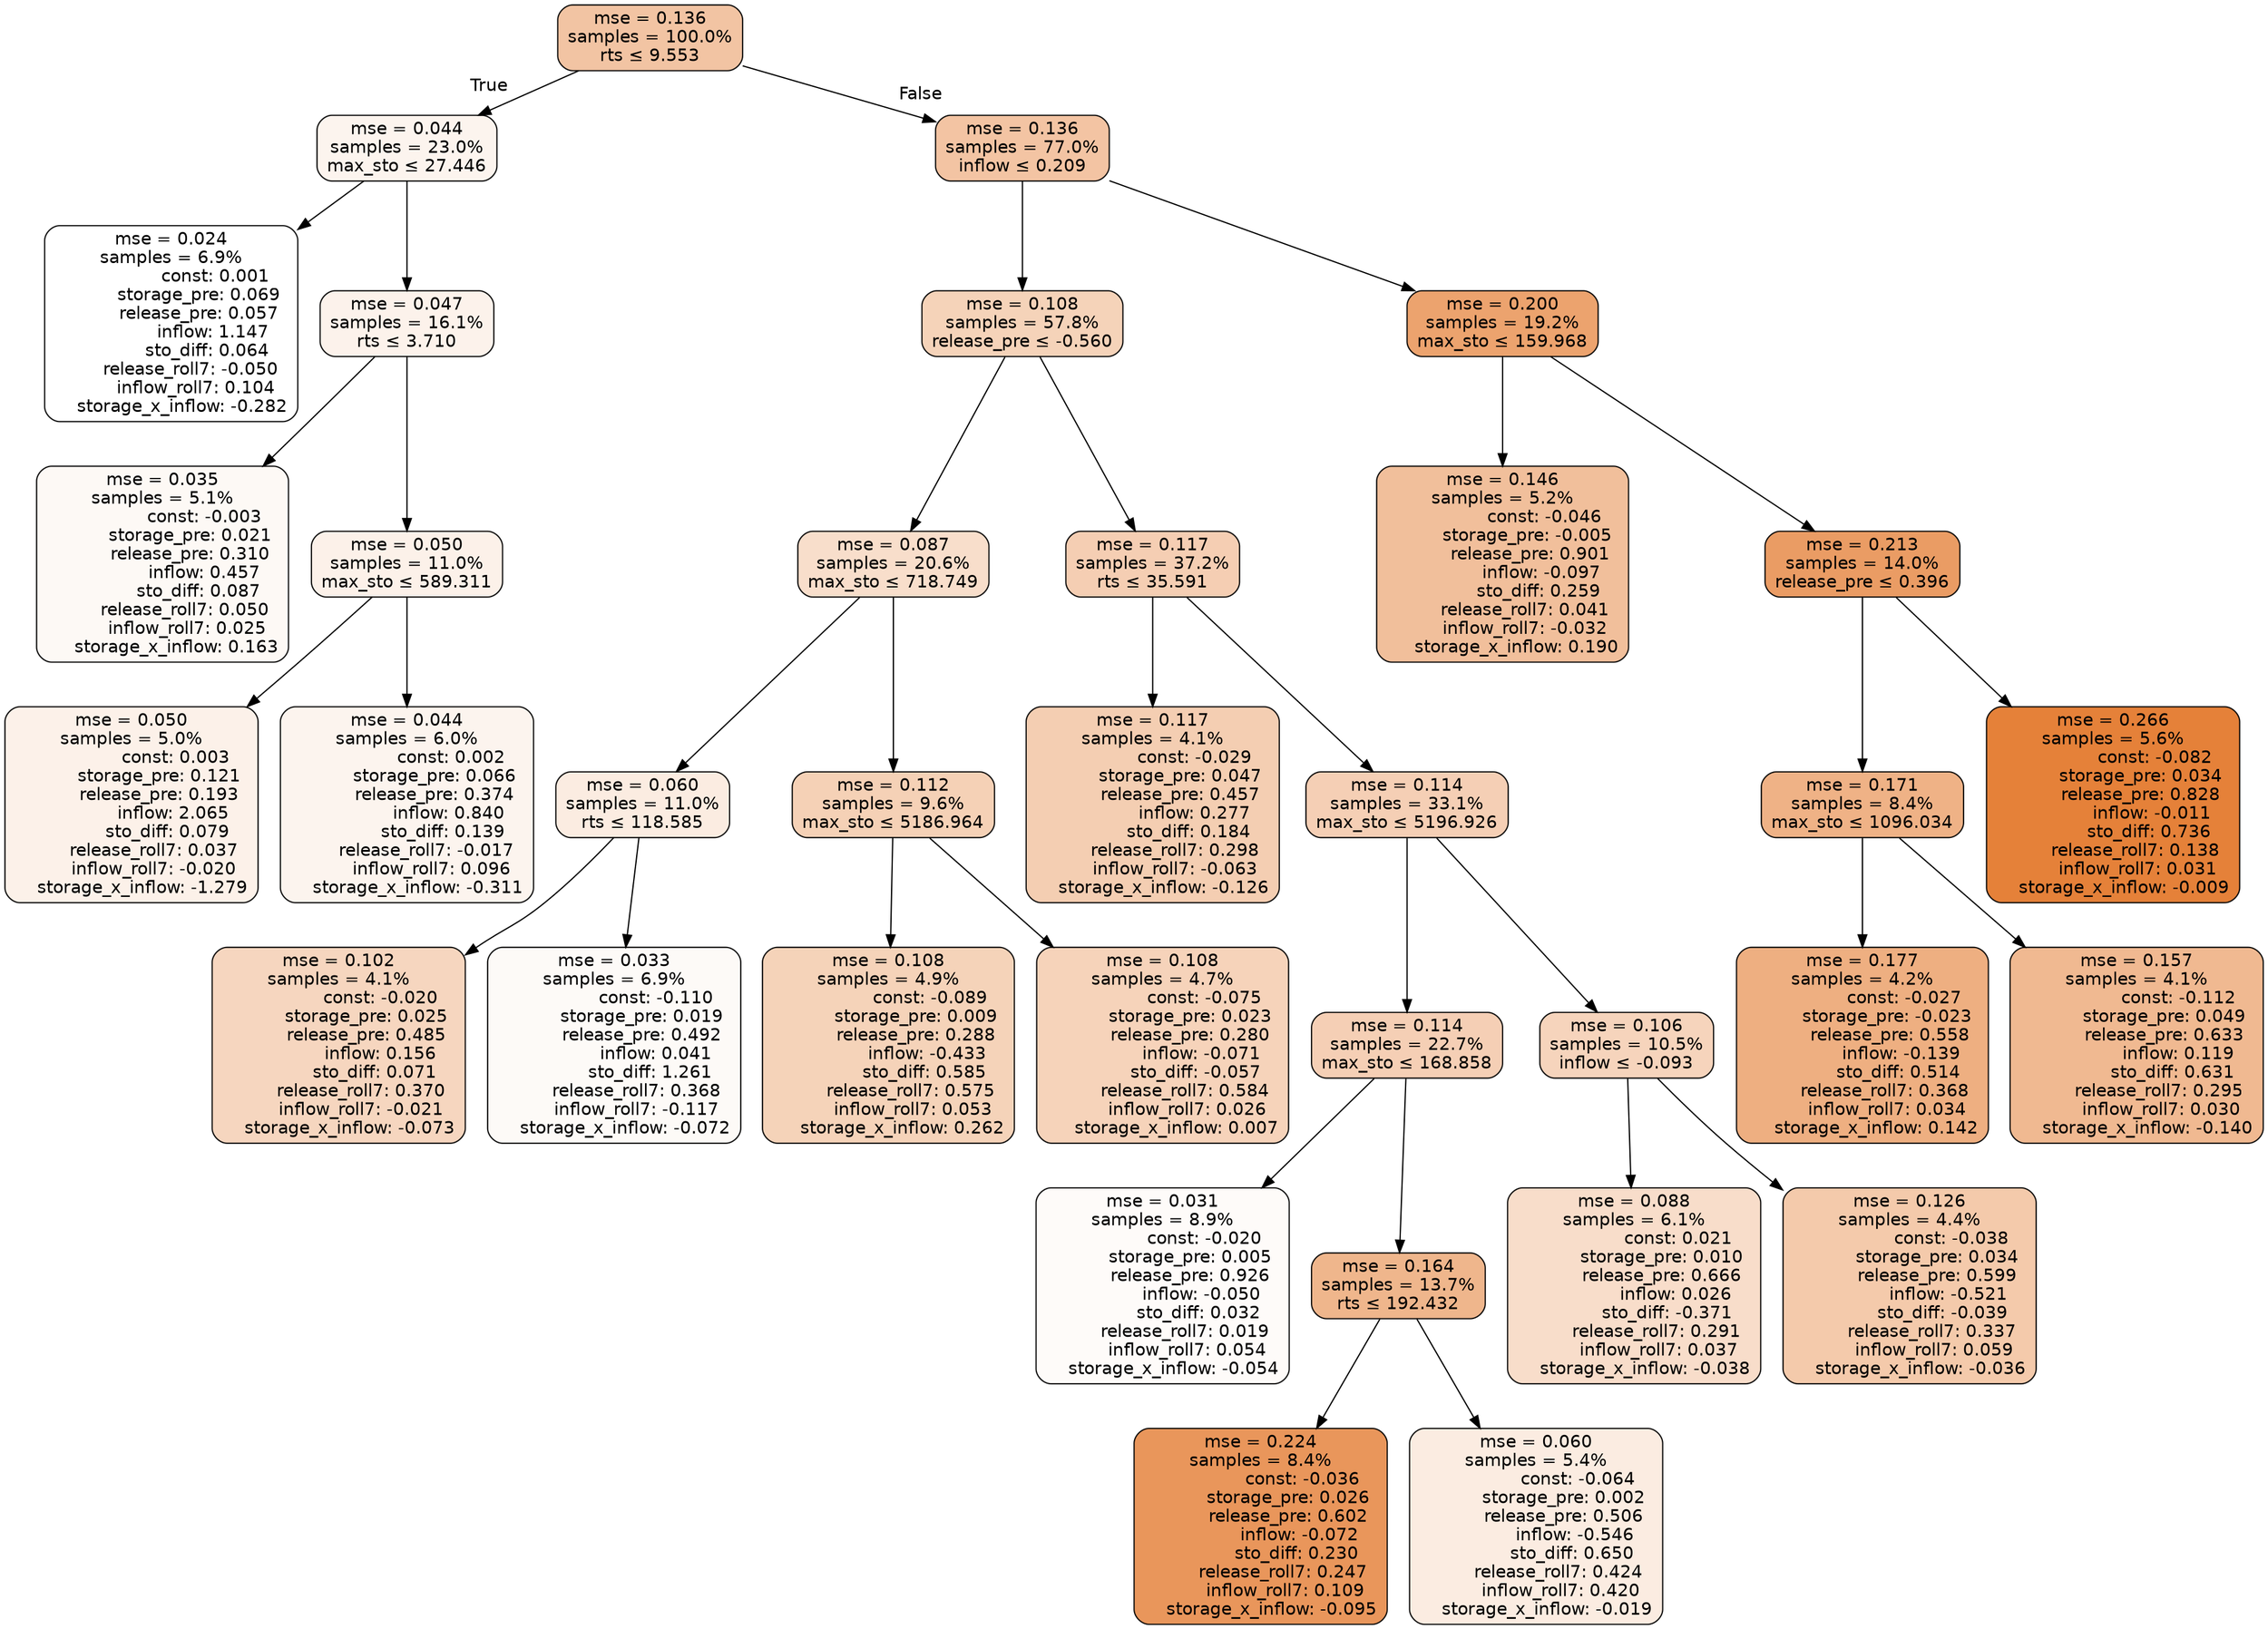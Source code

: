 digraph tree {
bgcolor="transparent"
node [shape=rectangle, style="filled, rounded", color="black", fontname=helvetica] ;
edge [fontname=helvetica] ;
	"0" [label="mse = 0.136
samples = 100.0%
rts &le; 9.553", fillcolor="#f2c4a3"]
	"1" [label="mse = 0.044
samples = 23.0%
max_sto &le; 27.446", fillcolor="#fcf4ee"]
	"2" [label="mse = 0.024
samples = 6.9%
                const: 0.001
          storage_pre: 0.069
          release_pre: 0.057
               inflow: 1.147
             sto_diff: 0.064
       release_roll7: -0.050
         inflow_roll7: 0.104
    storage_x_inflow: -0.282", fillcolor="#ffffff"]
	"3" [label="mse = 0.047
samples = 16.1%
rts &le; 3.710", fillcolor="#fcf2eb"]
	"4" [label="mse = 0.035
samples = 5.1%
               const: -0.003
          storage_pre: 0.021
          release_pre: 0.310
               inflow: 0.457
             sto_diff: 0.087
        release_roll7: 0.050
         inflow_roll7: 0.025
     storage_x_inflow: 0.163", fillcolor="#fdf9f5"]
	"5" [label="mse = 0.050
samples = 11.0%
max_sto &le; 589.311", fillcolor="#fcf1e9"]
	"6" [label="mse = 0.050
samples = 5.0%
                const: 0.003
          storage_pre: 0.121
          release_pre: 0.193
               inflow: 2.065
             sto_diff: 0.079
        release_roll7: 0.037
        inflow_roll7: -0.020
    storage_x_inflow: -1.279", fillcolor="#fcf1e9"]
	"7" [label="mse = 0.044
samples = 6.0%
                const: 0.002
          storage_pre: 0.066
          release_pre: 0.374
               inflow: 0.840
             sto_diff: 0.139
       release_roll7: -0.017
         inflow_roll7: 0.096
    storage_x_inflow: -0.311", fillcolor="#fcf4ee"]
	"8" [label="mse = 0.136
samples = 77.0%
inflow &le; 0.209", fillcolor="#f3c4a3"]
	"9" [label="mse = 0.108
samples = 57.8%
release_pre &le; -0.560", fillcolor="#f5d3b9"]
	"10" [label="mse = 0.087
samples = 20.6%
max_sto &le; 718.749", fillcolor="#f8decb"]
	"11" [label="mse = 0.060
samples = 11.0%
rts &le; 118.585", fillcolor="#fbece1"]
	"12" [label="mse = 0.102
samples = 4.1%
               const: -0.020
          storage_pre: 0.025
          release_pre: 0.485
               inflow: 0.156
             sto_diff: 0.071
        release_roll7: 0.370
        inflow_roll7: -0.021
    storage_x_inflow: -0.073", fillcolor="#f6d6bf"]
	"13" [label="mse = 0.033
samples = 6.9%
               const: -0.110
          storage_pre: 0.019
          release_pre: 0.492
               inflow: 0.041
             sto_diff: 1.261
        release_roll7: 0.368
        inflow_roll7: -0.117
    storage_x_inflow: -0.072", fillcolor="#fdfaf7"]
	"14" [label="mse = 0.112
samples = 9.6%
max_sto &le; 5186.964", fillcolor="#f5d1b6"]
	"15" [label="mse = 0.108
samples = 4.9%
               const: -0.089
          storage_pre: 0.009
          release_pre: 0.288
              inflow: -0.433
             sto_diff: 0.585
        release_roll7: 0.575
         inflow_roll7: 0.053
     storage_x_inflow: 0.262", fillcolor="#f5d3b9"]
	"16" [label="mse = 0.108
samples = 4.7%
               const: -0.075
          storage_pre: 0.023
          release_pre: 0.280
              inflow: -0.071
            sto_diff: -0.057
        release_roll7: 0.584
         inflow_roll7: 0.026
     storage_x_inflow: 0.007", fillcolor="#f6d3ba"]
	"17" [label="mse = 0.117
samples = 37.2%
rts &le; 35.591", fillcolor="#f5ceb3"]
	"18" [label="mse = 0.117
samples = 4.1%
               const: -0.029
          storage_pre: 0.047
          release_pre: 0.457
               inflow: 0.277
             sto_diff: 0.184
        release_roll7: 0.298
        inflow_roll7: -0.063
    storage_x_inflow: -0.126", fillcolor="#f4ceb2"]
	"19" [label="mse = 0.114
samples = 33.1%
max_sto &le; 5196.926", fillcolor="#f5cfb5"]
	"20" [label="mse = 0.114
samples = 22.7%
max_sto &le; 168.858", fillcolor="#f5cfb5"]
	"21" [label="mse = 0.031
samples = 8.9%
               const: -0.020
          storage_pre: 0.005
          release_pre: 0.926
              inflow: -0.050
             sto_diff: 0.032
        release_roll7: 0.019
         inflow_roll7: 0.054
    storage_x_inflow: -0.054", fillcolor="#fefbf9"]
	"22" [label="mse = 0.164
samples = 13.7%
rts &le; 192.432", fillcolor="#efb68c"]
	"23" [label="mse = 0.224
samples = 8.4%
               const: -0.036
          storage_pre: 0.026
          release_pre: 0.602
              inflow: -0.072
             sto_diff: 0.230
        release_roll7: 0.247
         inflow_roll7: 0.109
    storage_x_inflow: -0.095", fillcolor="#e9965b"]
	"24" [label="mse = 0.060
samples = 5.4%
               const: -0.064
          storage_pre: 0.002
          release_pre: 0.506
              inflow: -0.546
             sto_diff: 0.650
        release_roll7: 0.424
         inflow_roll7: 0.420
    storage_x_inflow: -0.019", fillcolor="#fbece1"]
	"25" [label="mse = 0.106
samples = 10.5%
inflow &le; -0.093", fillcolor="#f6d4bc"]
	"26" [label="mse = 0.088
samples = 6.1%
                const: 0.021
          storage_pre: 0.010
          release_pre: 0.666
               inflow: 0.026
            sto_diff: -0.371
        release_roll7: 0.291
         inflow_roll7: 0.037
    storage_x_inflow: -0.038", fillcolor="#f8ddca"]
	"27" [label="mse = 0.126
samples = 4.4%
               const: -0.038
          storage_pre: 0.034
          release_pre: 0.599
              inflow: -0.521
            sto_diff: -0.039
        release_roll7: 0.337
         inflow_roll7: 0.059
    storage_x_inflow: -0.036", fillcolor="#f4caab"]
	"28" [label="mse = 0.200
samples = 19.2%
max_sto &le; 159.968", fillcolor="#eca36e"]
	"29" [label="mse = 0.146
samples = 5.2%
               const: -0.046
         storage_pre: -0.005
          release_pre: 0.901
              inflow: -0.097
             sto_diff: 0.259
        release_roll7: 0.041
        inflow_roll7: -0.032
     storage_x_inflow: 0.190", fillcolor="#f1bf9b"]
	"30" [label="mse = 0.213
samples = 14.0%
release_pre &le; 0.396", fillcolor="#ea9c64"]
	"31" [label="mse = 0.171
samples = 8.4%
max_sto &le; 1096.034", fillcolor="#efb286"]
	"32" [label="mse = 0.177
samples = 4.2%
               const: -0.027
         storage_pre: -0.023
          release_pre: 0.558
              inflow: -0.139
             sto_diff: 0.514
        release_roll7: 0.368
         inflow_roll7: 0.034
     storage_x_inflow: 0.142", fillcolor="#eeaf81"]
	"33" [label="mse = 0.157
samples = 4.1%
               const: -0.112
          storage_pre: 0.049
          release_pre: 0.633
               inflow: 0.119
             sto_diff: 0.631
        release_roll7: 0.295
         inflow_roll7: 0.030
    storage_x_inflow: -0.140", fillcolor="#f0b991"]
	"34" [label="mse = 0.266
samples = 5.6%
               const: -0.082
          storage_pre: 0.034
          release_pre: 0.828
              inflow: -0.011
             sto_diff: 0.736
        release_roll7: 0.138
         inflow_roll7: 0.031
    storage_x_inflow: -0.009", fillcolor="#e58139"]

	"0" -> "1" [labeldistance=2.5, labelangle=45, headlabel="True"]
	"1" -> "2"
	"1" -> "3"
	"3" -> "4"
	"3" -> "5"
	"5" -> "6"
	"5" -> "7"
	"0" -> "8" [labeldistance=2.5, labelangle=-45, headlabel="False"]
	"8" -> "9"
	"9" -> "10"
	"10" -> "11"
	"11" -> "12"
	"11" -> "13"
	"10" -> "14"
	"14" -> "15"
	"14" -> "16"
	"9" -> "17"
	"17" -> "18"
	"17" -> "19"
	"19" -> "20"
	"20" -> "21"
	"20" -> "22"
	"22" -> "23"
	"22" -> "24"
	"19" -> "25"
	"25" -> "26"
	"25" -> "27"
	"8" -> "28"
	"28" -> "29"
	"28" -> "30"
	"30" -> "31"
	"31" -> "32"
	"31" -> "33"
	"30" -> "34"
}